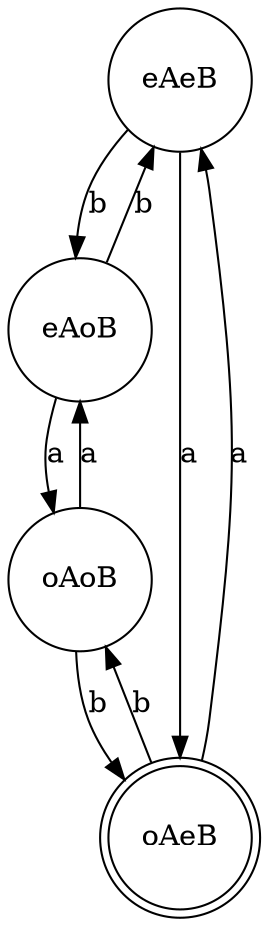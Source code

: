 digraph G {
eAeB [label="eAeB"];
eAeB [shape="circle"];
eAeB -> eAoB [label="b"];
eAeB -> oAeB [label="a"];
eAoB [label="eAoB"];
eAoB [shape="circle"];
eAoB -> eAeB [label="b"];
eAoB -> oAoB [label="a"];
oAoB [label="oAoB"];
oAoB [shape="circle"];
oAoB -> eAoB [label="a"];
oAoB -> oAeB [label="b"];
oAeB [label="oAeB"];
oAeB [shape="doublecircle"];
oAeB -> eAeB [label="a"];
oAeB -> oAoB [label="b"];
}
